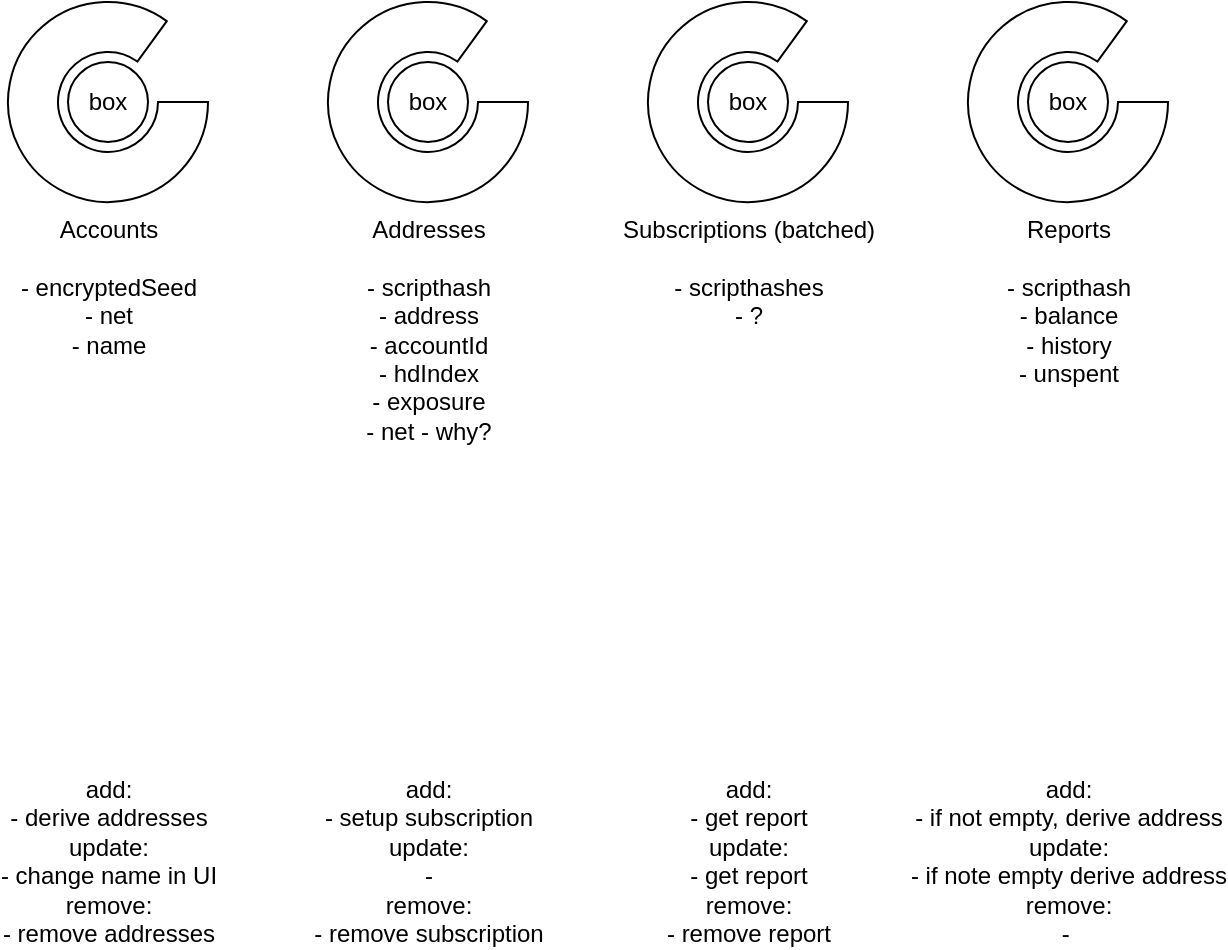 <mxfile version="14.8.5" type="device"><diagram id="B2Imsyf_CLR86bu_pUIC" name="Page-1"><mxGraphModel dx="1405" dy="745" grid="1" gridSize="10" guides="1" tooltips="1" connect="1" arrows="1" fold="1" page="1" pageScale="1" pageWidth="850" pageHeight="1100" math="0" shadow="0"><root><mxCell id="0"/><mxCell id="1" parent="0"/><mxCell id="MQiLAS_GX4agoQm80DII-1" value="Accounts&lt;br&gt;&lt;br&gt;- encryptedSeed&lt;br&gt;- net&lt;br&gt;- name" style="verticalLabelPosition=bottom;verticalAlign=top;html=1;shape=mxgraph.basic.partConcEllipse;startAngle=0.25;endAngle=0.1;arcWidth=0.5;" vertex="1" parent="1"><mxGeometry x="40" y="160" width="100" height="100" as="geometry"/></mxCell><mxCell id="MQiLAS_GX4agoQm80DII-2" value="box" style="ellipse;whiteSpace=wrap;html=1;aspect=fixed;" vertex="1" parent="1"><mxGeometry x="70" y="190" width="40" height="40" as="geometry"/></mxCell><mxCell id="MQiLAS_GX4agoQm80DII-3" value="Addresses&lt;br&gt;&lt;br&gt;- scripthash&lt;br&gt;- address&lt;br&gt;- accountId&lt;br&gt;- hdIndex&lt;br&gt;- exposure&lt;br&gt;- net - why?" style="verticalLabelPosition=bottom;verticalAlign=top;html=1;shape=mxgraph.basic.partConcEllipse;startAngle=0.25;endAngle=0.1;arcWidth=0.5;" vertex="1" parent="1"><mxGeometry x="200" y="160" width="100" height="100" as="geometry"/></mxCell><mxCell id="MQiLAS_GX4agoQm80DII-4" value="box" style="ellipse;whiteSpace=wrap;html=1;aspect=fixed;" vertex="1" parent="1"><mxGeometry x="230" y="190" width="40" height="40" as="geometry"/></mxCell><mxCell id="MQiLAS_GX4agoQm80DII-5" value="Subscriptions (batched)&lt;br&gt;&lt;br&gt;- scripthashes&lt;br&gt;- ?" style="verticalLabelPosition=bottom;verticalAlign=top;html=1;shape=mxgraph.basic.partConcEllipse;startAngle=0.25;endAngle=0.1;arcWidth=0.5;" vertex="1" parent="1"><mxGeometry x="360" y="160" width="100" height="100" as="geometry"/></mxCell><mxCell id="MQiLAS_GX4agoQm80DII-6" value="box" style="ellipse;whiteSpace=wrap;html=1;aspect=fixed;" vertex="1" parent="1"><mxGeometry x="390" y="190" width="40" height="40" as="geometry"/></mxCell><mxCell id="MQiLAS_GX4agoQm80DII-12" value="add:&lt;br&gt;- derive addresses&lt;br&gt;update:&lt;br&gt;- change name in UI&lt;br&gt;remove:&lt;br&gt;- remove addresses" style="shape=image;html=1;verticalAlign=top;verticalLabelPosition=bottom;labelBackgroundColor=#ffffff;imageAspect=0;aspect=fixed;image=https://cdn2.iconfinder.com/data/icons/essential-web-1-1/50/eye-visible-show-monitor-see-128.png" vertex="1" parent="1"><mxGeometry x="60" y="480" width="60" height="60" as="geometry"/></mxCell><mxCell id="MQiLAS_GX4agoQm80DII-13" value="add:&lt;br&gt;- setup subscription&lt;br&gt;update:&lt;br&gt;-&lt;br&gt;remove:&lt;br&gt;- remove subscription" style="shape=image;html=1;verticalAlign=top;verticalLabelPosition=bottom;labelBackgroundColor=#ffffff;imageAspect=0;aspect=fixed;image=https://cdn2.iconfinder.com/data/icons/essential-web-1-1/50/eye-visible-show-monitor-see-128.png" vertex="1" parent="1"><mxGeometry x="220" y="480" width="60" height="60" as="geometry"/></mxCell><mxCell id="MQiLAS_GX4agoQm80DII-14" value="add:&lt;br&gt;- get report&lt;br&gt;update:&lt;br&gt;- get report&lt;br&gt;remove:&lt;br&gt;- remove report" style="shape=image;html=1;verticalAlign=top;verticalLabelPosition=bottom;labelBackgroundColor=#ffffff;imageAspect=0;aspect=fixed;image=https://cdn2.iconfinder.com/data/icons/essential-web-1-1/50/eye-visible-show-monitor-see-128.png" vertex="1" parent="1"><mxGeometry x="380" y="480" width="60" height="60" as="geometry"/></mxCell><mxCell id="MQiLAS_GX4agoQm80DII-15" value="Reports&lt;br&gt;&lt;br&gt;- scripthash&lt;br&gt;- balance&lt;br&gt;- history&lt;br&gt;- unspent" style="verticalLabelPosition=bottom;verticalAlign=top;html=1;shape=mxgraph.basic.partConcEllipse;startAngle=0.25;endAngle=0.1;arcWidth=0.5;" vertex="1" parent="1"><mxGeometry x="520" y="160" width="100" height="100" as="geometry"/></mxCell><mxCell id="MQiLAS_GX4agoQm80DII-16" value="box" style="ellipse;whiteSpace=wrap;html=1;aspect=fixed;" vertex="1" parent="1"><mxGeometry x="550" y="190" width="40" height="40" as="geometry"/></mxCell><mxCell id="MQiLAS_GX4agoQm80DII-17" value="add:&lt;br&gt;- if not empty, derive address&lt;br&gt;update:&lt;br&gt;- if note empty derive address&lt;br&gt;remove:&lt;br&gt;-&amp;nbsp;" style="shape=image;html=1;verticalAlign=top;verticalLabelPosition=bottom;labelBackgroundColor=#ffffff;imageAspect=0;aspect=fixed;image=https://cdn2.iconfinder.com/data/icons/essential-web-1-1/50/eye-visible-show-monitor-see-128.png" vertex="1" parent="1"><mxGeometry x="540" y="480" width="60" height="60" as="geometry"/></mxCell></root></mxGraphModel></diagram></mxfile>